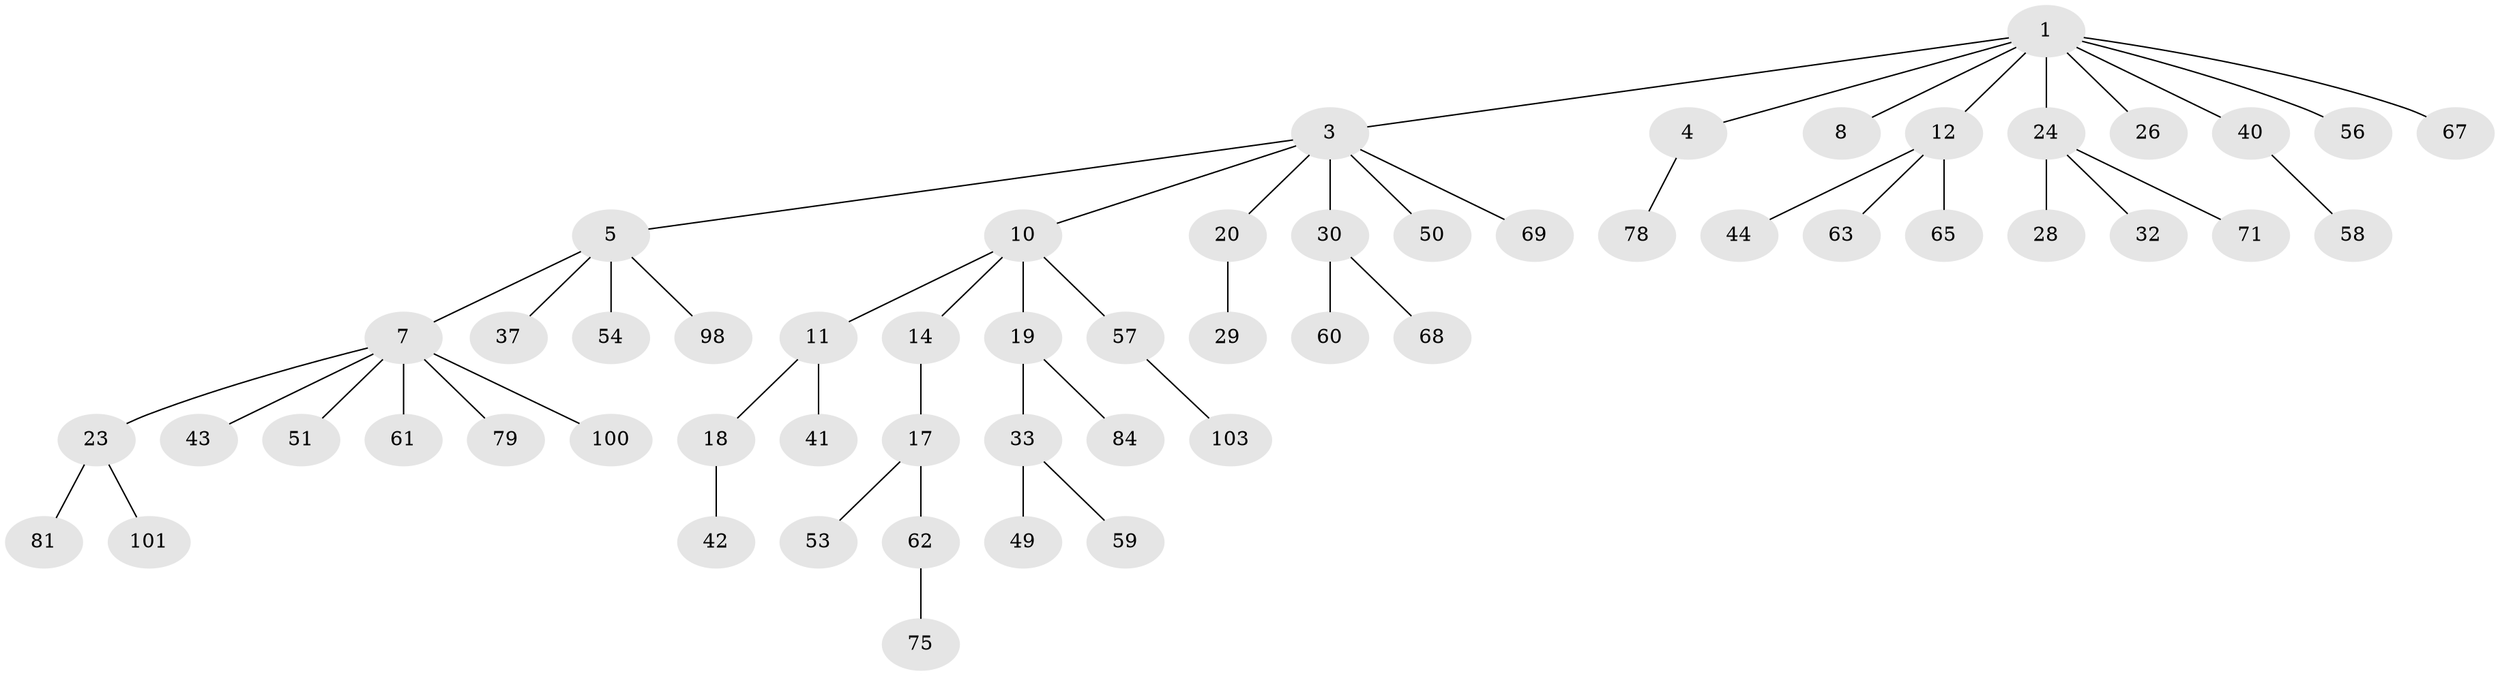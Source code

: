 // original degree distribution, {5: 0.05454545454545454, 6: 0.00909090909090909, 3: 0.16363636363636364, 1: 0.509090909090909, 4: 0.06363636363636363, 2: 0.2}
// Generated by graph-tools (version 1.1) at 2025/19/03/04/25 18:19:06]
// undirected, 55 vertices, 54 edges
graph export_dot {
graph [start="1"]
  node [color=gray90,style=filled];
  1 [super="+2"];
  3 [super="+9"];
  4 [super="+13+6"];
  5;
  7 [super="+36+16+102"];
  8;
  10;
  11 [super="+15"];
  12 [super="+31"];
  14 [super="+21+97"];
  17;
  18 [super="+35"];
  19 [super="+74"];
  20 [super="+27+25"];
  23;
  24 [super="+52"];
  26;
  28 [super="+46"];
  29 [super="+104"];
  30 [super="+83+34+76"];
  32;
  33;
  37 [super="+95"];
  40 [super="+90"];
  41 [super="+45"];
  42;
  43 [super="+47+66"];
  44;
  49;
  50;
  51 [super="+88+109+89"];
  53 [super="+72+85"];
  54 [super="+91"];
  56;
  57;
  58;
  59;
  60 [super="+64"];
  61;
  62;
  63;
  65 [super="+94"];
  67 [super="+87"];
  68 [super="+93"];
  69;
  71 [super="+77"];
  75;
  78;
  79;
  81;
  84;
  98 [super="+99"];
  100;
  101;
  103;
  1 -- 4;
  1 -- 24;
  1 -- 26;
  1 -- 40;
  1 -- 67;
  1 -- 3;
  1 -- 8;
  1 -- 56;
  1 -- 12;
  3 -- 5;
  3 -- 20;
  3 -- 69;
  3 -- 10;
  3 -- 50;
  3 -- 30;
  4 -- 78;
  5 -- 7;
  5 -- 37;
  5 -- 54;
  5 -- 98;
  7 -- 51;
  7 -- 100;
  7 -- 23;
  7 -- 43;
  7 -- 61;
  7 -- 79;
  10 -- 11;
  10 -- 14;
  10 -- 19;
  10 -- 57;
  11 -- 41;
  11 -- 18;
  12 -- 44;
  12 -- 63;
  12 -- 65;
  14 -- 17;
  17 -- 53;
  17 -- 62;
  18 -- 42;
  19 -- 33;
  19 -- 84;
  20 -- 29;
  23 -- 81;
  23 -- 101;
  24 -- 28;
  24 -- 32;
  24 -- 71;
  30 -- 60;
  30 -- 68;
  33 -- 49;
  33 -- 59;
  40 -- 58;
  57 -- 103;
  62 -- 75;
}
